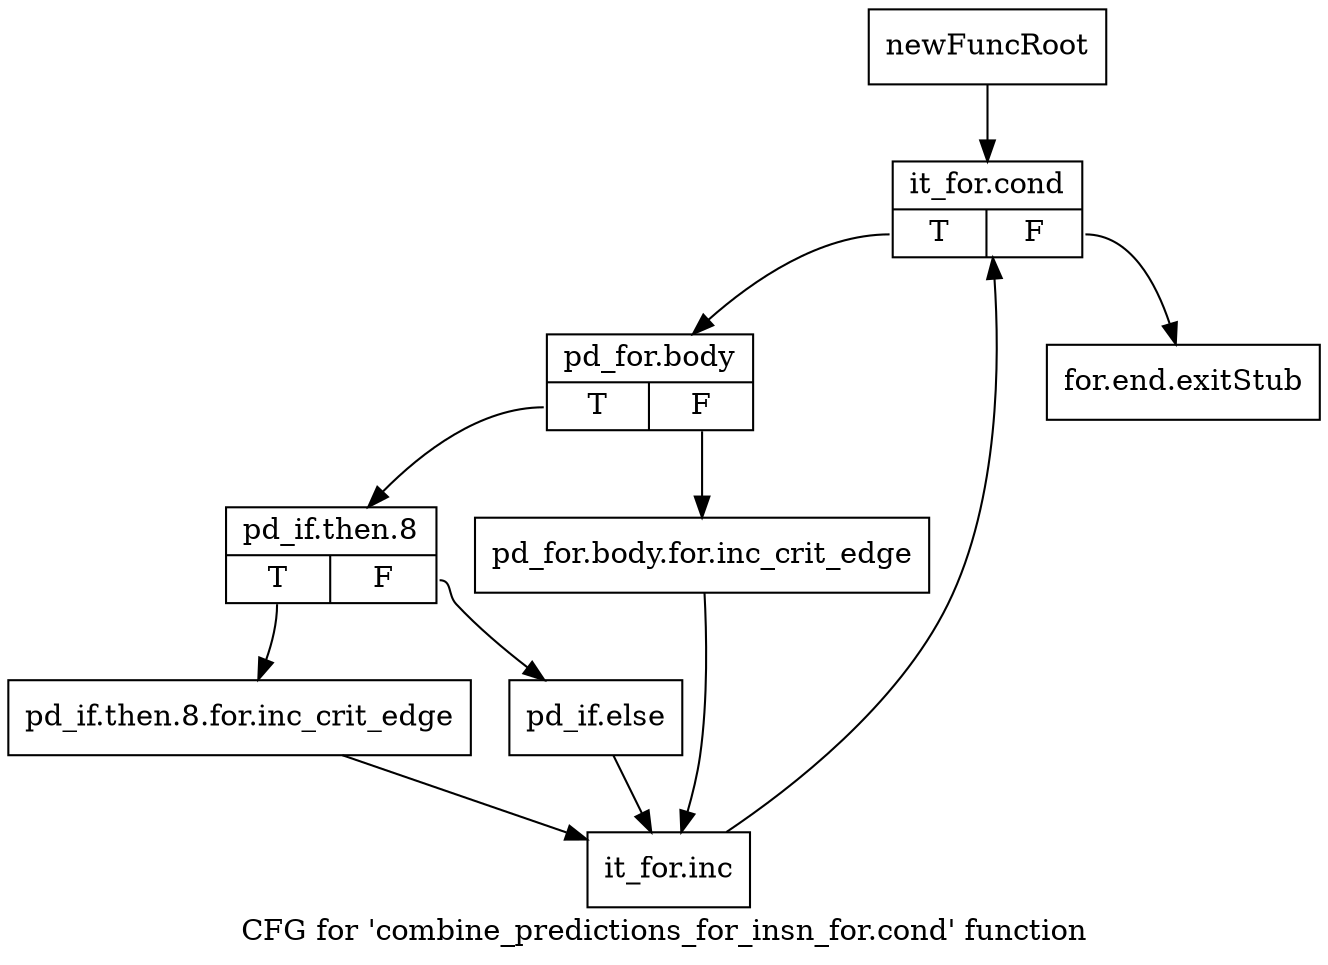 digraph "CFG for 'combine_predictions_for_insn_for.cond' function" {
	label="CFG for 'combine_predictions_for_insn_for.cond' function";

	Node0xb75b580 [shape=record,label="{newFuncRoot}"];
	Node0xb75b580 -> Node0xb75b620;
	Node0xb75b5d0 [shape=record,label="{for.end.exitStub}"];
	Node0xb75b620 [shape=record,label="{it_for.cond|{<s0>T|<s1>F}}"];
	Node0xb75b620:s0 -> Node0xb75b670;
	Node0xb75b620:s1 -> Node0xb75b5d0;
	Node0xb75b670 [shape=record,label="{pd_for.body|{<s0>T|<s1>F}}"];
	Node0xb75b670:s0 -> Node0xb75b710;
	Node0xb75b670:s1 -> Node0xb75b6c0;
	Node0xb75b6c0 [shape=record,label="{pd_for.body.for.inc_crit_edge}"];
	Node0xb75b6c0 -> Node0xb75b800;
	Node0xb75b710 [shape=record,label="{pd_if.then.8|{<s0>T|<s1>F}}"];
	Node0xb75b710:s0 -> Node0xb75b7b0;
	Node0xb75b710:s1 -> Node0xb75b760;
	Node0xb75b760 [shape=record,label="{pd_if.else}"];
	Node0xb75b760 -> Node0xb75b800;
	Node0xb75b7b0 [shape=record,label="{pd_if.then.8.for.inc_crit_edge}"];
	Node0xb75b7b0 -> Node0xb75b800;
	Node0xb75b800 [shape=record,label="{it_for.inc}"];
	Node0xb75b800 -> Node0xb75b620;
}
